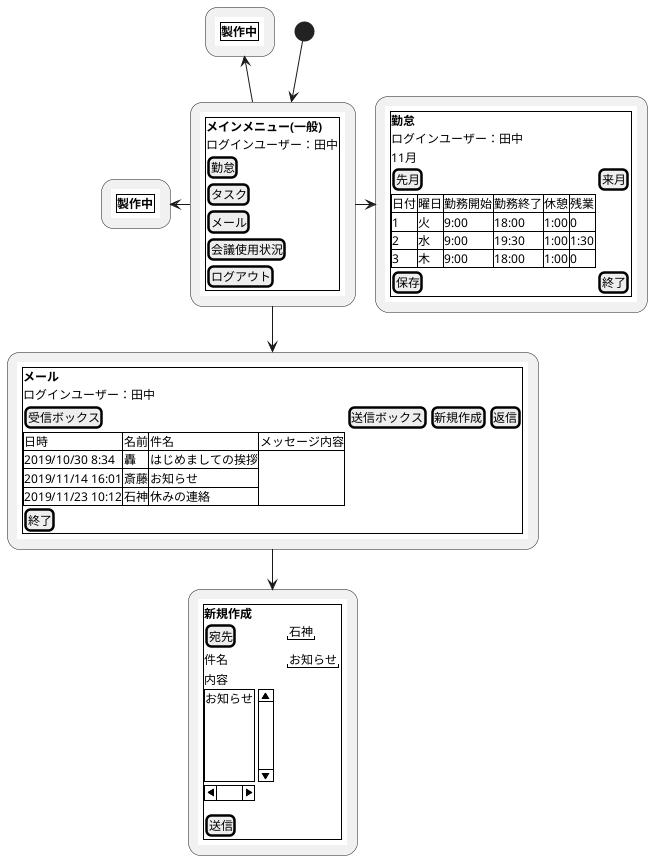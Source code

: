 @startsalt
@startuml
(*) --> "
{{
salt
{+
<b>メインメニュー(一般)
ログインユーザー：田中
[勤怠]
[タスク]
[メール]
[会議使用状況]
[ログアウト]
}
}}
" as subMenu
subMenu -right-> "
{{
salt
{+
<b>勤怠
ログインユーザー：田中
11月
[先月] | [来月] 
{#
日付 | 曜日 | 勤務開始 | 勤務終了 | 休憩 | 残業
1 | 火 | 9:00 | 18:00 | 1:00 | 0
2 | 水 | 9:00 | 19:30 | 1:00 | 1:30
3 | 木 | 9:00 | 18:00 | 1:00 | 0
}
[保存] | [終了]
}
}}
" as mail
subMenu -down-> "
{{
salt
{+
<b>メール
ログインユーザー：田中
[受信ボックス] | [送信ボックス] | [新規作成] | [返信]
{#
日時 | 名前 | 件名 | メッセージ内容
2019/10/30 8:34  | 轟 | はじめましての挨拶
2019/11/14 16:01  | 斎藤 | お知らせ
2019/11/23 10:12  | 石神 | 休みの連絡
}
[終了]
}
}}
" as mail_transfer
mail_transfer -down-> "
{{
salt
{+
<b>新規作成
[宛先] | "石神"
件名 | "お知らせ"
内容
{S
お知らせ
.
.
.
.
}
[送信]
}
}}
" as subMenu3
subMenu -left-> "
{{
salt
{+
<b>製作中
}
}}
" as subMenu4
subMenu -up-> "
{{
salt
{+
<b>製作中
}
}}
"
@enduml
@endsalt